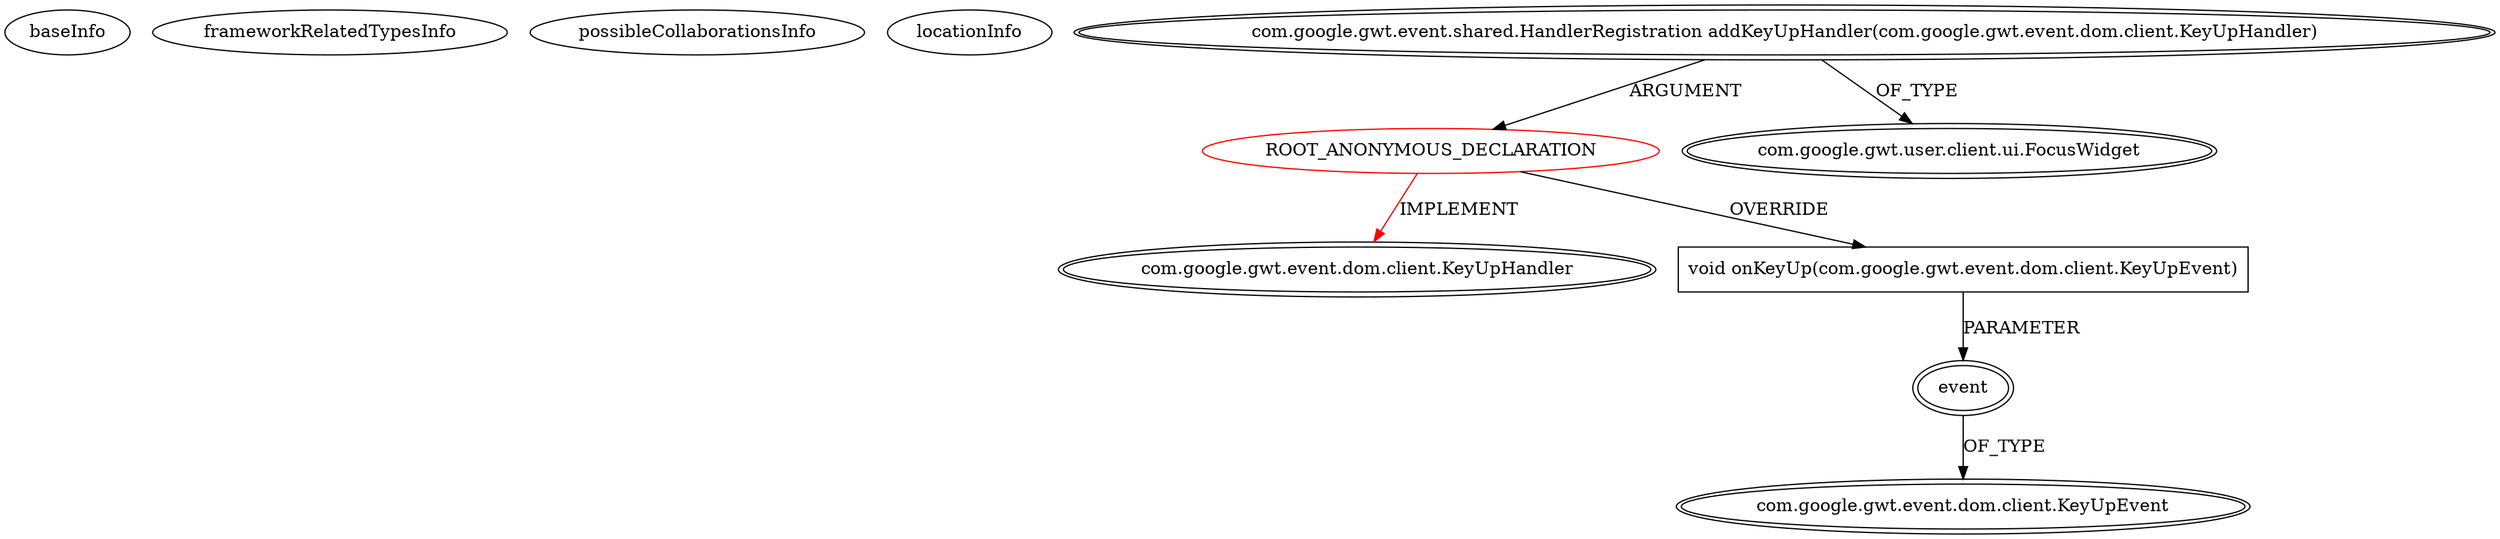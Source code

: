 digraph {
baseInfo[graphId=177,category="extension_graph",isAnonymous=true,possibleRelation=false]
frameworkRelatedTypesInfo[0="com.google.gwt.event.dom.client.KeyUpHandler"]
possibleCollaborationsInfo[]
locationInfo[projectName="Legioth-zxcvbn-gwt",filePath="/Legioth-zxcvbn-gwt/zxcvbn-gwt-master/src/org/vaadin/leif/zxcvbn/client/TextBoxInterceptor.java",contextSignature="void TextBoxInterceptor(com.google.gwt.user.client.ui.TextBoxBase,org.vaadin.leif.zxcvbn.client.ZxcvbnIndicator)",graphId="177"]
0[label="ROOT_ANONYMOUS_DECLARATION",vertexType="ROOT_ANONYMOUS_DECLARATION",isFrameworkType=false,color=red]
1[label="com.google.gwt.event.dom.client.KeyUpHandler",vertexType="FRAMEWORK_INTERFACE_TYPE",isFrameworkType=true,peripheries=2]
2[label="com.google.gwt.event.shared.HandlerRegistration addKeyUpHandler(com.google.gwt.event.dom.client.KeyUpHandler)",vertexType="OUTSIDE_CALL",isFrameworkType=true,peripheries=2]
3[label="com.google.gwt.user.client.ui.FocusWidget",vertexType="FRAMEWORK_CLASS_TYPE",isFrameworkType=true,peripheries=2]
4[label="void onKeyUp(com.google.gwt.event.dom.client.KeyUpEvent)",vertexType="OVERRIDING_METHOD_DECLARATION",isFrameworkType=false,shape=box]
5[label="event",vertexType="PARAMETER_DECLARATION",isFrameworkType=true,peripheries=2]
6[label="com.google.gwt.event.dom.client.KeyUpEvent",vertexType="FRAMEWORK_CLASS_TYPE",isFrameworkType=true,peripheries=2]
0->1[label="IMPLEMENT",color=red]
2->0[label="ARGUMENT"]
2->3[label="OF_TYPE"]
0->4[label="OVERRIDE"]
5->6[label="OF_TYPE"]
4->5[label="PARAMETER"]
}
